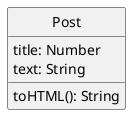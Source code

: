 @startuml
skinparam classAttributeIconSize 0
skinparam monochrome true
hide circle

class Post {
    title: Number
    text: String
    toHTML(): String
}
@enduml
